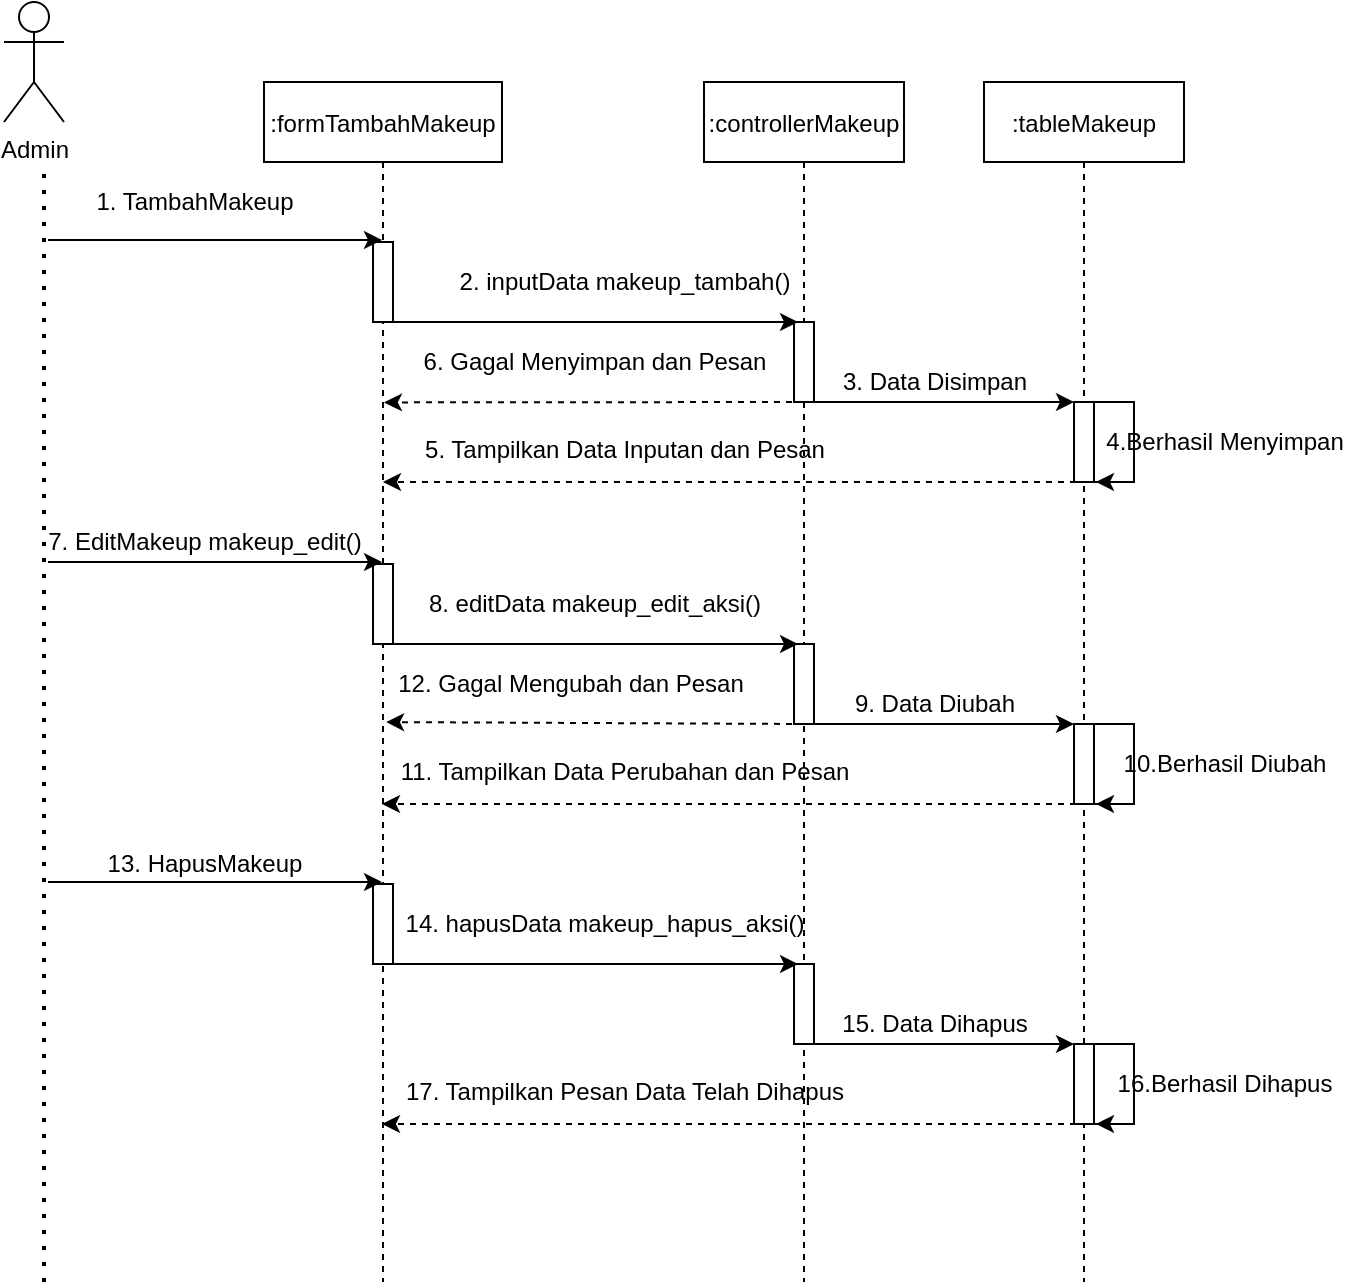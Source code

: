 <mxfile version="13.6.9" type="device"><diagram id="kgpKYQtTHZ0yAKxKKP6v" name="Page-1"><mxGraphModel dx="1422" dy="830" grid="1" gridSize="10" guides="1" tooltips="1" connect="1" arrows="1" fold="1" page="1" pageScale="1" pageWidth="850" pageHeight="1100" math="0" shadow="0"><root><mxCell id="0"/><mxCell id="1" parent="0"/><mxCell id="3nuBFxr9cyL0pnOWT2aG-5" value=":formTambahMakeup" style="shape=umlLifeline;perimeter=lifelinePerimeter;container=1;collapsible=0;recursiveResize=0;rounded=0;shadow=0;strokeWidth=1;" parent="1" vertex="1"><mxGeometry x="270" y="80" width="119" height="600" as="geometry"/></mxCell><mxCell id="3nuBFxr9cyL0pnOWT2aG-6" value="" style="points=[];perimeter=orthogonalPerimeter;rounded=0;shadow=0;strokeWidth=1;" parent="3nuBFxr9cyL0pnOWT2aG-5" vertex="1"><mxGeometry x="54.5" y="80" width="10" height="40" as="geometry"/></mxCell><mxCell id="rht58CYH5kIRRmQ7uACK-1" value="" style="endArrow=classic;html=1;" parent="1" target="3nuBFxr9cyL0pnOWT2aG-5" edge="1"><mxGeometry width="50" height="50" relative="1" as="geometry"><mxPoint x="162" y="159" as="sourcePoint"/><mxPoint x="220" y="110" as="targetPoint"/></mxGeometry></mxCell><mxCell id="rht58CYH5kIRRmQ7uACK-2" value="1. TambahMakeup" style="text;html=1;align=center;verticalAlign=middle;resizable=0;points=[];autosize=1;" parent="1" vertex="1"><mxGeometry x="175" y="130" width="120" height="20" as="geometry"/></mxCell><mxCell id="rht58CYH5kIRRmQ7uACK-3" value=":controllerMakeup" style="shape=umlLifeline;perimeter=lifelinePerimeter;container=1;collapsible=0;recursiveResize=0;rounded=0;shadow=0;strokeWidth=1;" parent="1" vertex="1"><mxGeometry x="490" y="80" width="100" height="600" as="geometry"/></mxCell><mxCell id="rht58CYH5kIRRmQ7uACK-4" value="" style="points=[];perimeter=orthogonalPerimeter;rounded=0;shadow=0;strokeWidth=1;" parent="rht58CYH5kIRRmQ7uACK-3" vertex="1"><mxGeometry x="45" y="120" width="10" height="40" as="geometry"/></mxCell><mxCell id="rht58CYH5kIRRmQ7uACK-6" value="2. inputData makeup_tambah()" style="text;html=1;align=center;verticalAlign=middle;resizable=0;points=[];autosize=1;" parent="1" vertex="1"><mxGeometry x="355" y="170" width="190" height="20" as="geometry"/></mxCell><mxCell id="rht58CYH5kIRRmQ7uACK-15" value=":tableMakeup" style="shape=umlLifeline;perimeter=lifelinePerimeter;container=1;collapsible=0;recursiveResize=0;rounded=0;shadow=0;strokeWidth=1;" parent="1" vertex="1"><mxGeometry x="630" y="80" width="100" height="600" as="geometry"/></mxCell><mxCell id="rht58CYH5kIRRmQ7uACK-16" value="" style="points=[];perimeter=orthogonalPerimeter;rounded=0;shadow=0;strokeWidth=1;" parent="rht58CYH5kIRRmQ7uACK-15" vertex="1"><mxGeometry x="45" y="160" width="10" height="40" as="geometry"/></mxCell><mxCell id="_iQaHEXOeRymSMhQPloX-5" style="edgeStyle=orthogonalEdgeStyle;rounded=0;orthogonalLoop=1;jettySize=auto;html=1;entryX=1.1;entryY=1;entryDx=0;entryDy=0;entryPerimeter=0;" parent="rht58CYH5kIRRmQ7uACK-15" source="rht58CYH5kIRRmQ7uACK-16" target="rht58CYH5kIRRmQ7uACK-16" edge="1"><mxGeometry relative="1" as="geometry"><Array as="points"><mxPoint x="75" y="160"/><mxPoint x="75" y="200"/></Array></mxGeometry></mxCell><mxCell id="rht58CYH5kIRRmQ7uACK-33" value="" style="endArrow=classic;html=1;" parent="1" target="rht58CYH5kIRRmQ7uACK-16" edge="1"><mxGeometry width="50" height="50" relative="1" as="geometry"><mxPoint x="540" y="240" as="sourcePoint"/><mxPoint x="580" y="190" as="targetPoint"/></mxGeometry></mxCell><mxCell id="rht58CYH5kIRRmQ7uACK-38" value="Admin" style="shape=umlActor;verticalLabelPosition=bottom;verticalAlign=top;html=1;outlineConnect=0;" parent="1" vertex="1"><mxGeometry x="140" y="40" width="30" height="60" as="geometry"/></mxCell><mxCell id="rht58CYH5kIRRmQ7uACK-40" value="" style="endArrow=none;dashed=1;html=1;dashPattern=1 3;strokeWidth=2;" parent="1" edge="1"><mxGeometry width="50" height="50" relative="1" as="geometry"><mxPoint x="160" y="680" as="sourcePoint"/><mxPoint x="160" y="120" as="targetPoint"/></mxGeometry></mxCell><mxCell id="_iQaHEXOeRymSMhQPloX-1" value="" style="endArrow=classic;html=1;" parent="1" edge="1"><mxGeometry width="50" height="50" relative="1" as="geometry"><mxPoint x="334" y="200" as="sourcePoint"/><mxPoint x="537" y="200" as="targetPoint"/></mxGeometry></mxCell><mxCell id="_iQaHEXOeRymSMhQPloX-2" value="3. Data Disimpan" style="text;html=1;align=center;verticalAlign=middle;resizable=0;points=[];autosize=1;" parent="1" vertex="1"><mxGeometry x="550" y="220" width="110" height="20" as="geometry"/></mxCell><mxCell id="_iQaHEXOeRymSMhQPloX-3" value="" style="endArrow=classic;html=1;dashed=1;" parent="1" target="3nuBFxr9cyL0pnOWT2aG-5" edge="1"><mxGeometry width="50" height="50" relative="1" as="geometry"><mxPoint x="700" y="280" as="sourcePoint"/><mxPoint x="350" y="280" as="targetPoint"/></mxGeometry></mxCell><mxCell id="_iQaHEXOeRymSMhQPloX-4" value="5. Tampilkan Data Inputan dan Pesan" style="text;html=1;align=center;verticalAlign=middle;resizable=0;points=[];autosize=1;" parent="1" vertex="1"><mxGeometry x="340" y="254" width="220" height="20" as="geometry"/></mxCell><mxCell id="_iQaHEXOeRymSMhQPloX-6" value="4.Berhasil Menyimpan" style="text;html=1;align=center;verticalAlign=middle;resizable=0;points=[];autosize=1;" parent="1" vertex="1"><mxGeometry x="680" y="250" width="140" height="20" as="geometry"/></mxCell><mxCell id="_iQaHEXOeRymSMhQPloX-7" value="" style="endArrow=classic;html=1;dashed=1;entryX=0.504;entryY=0.267;entryDx=0;entryDy=0;entryPerimeter=0;" parent="1" target="3nuBFxr9cyL0pnOWT2aG-5" edge="1"><mxGeometry width="50" height="50" relative="1" as="geometry"><mxPoint x="540" y="240" as="sourcePoint"/><mxPoint x="350" y="240" as="targetPoint"/></mxGeometry></mxCell><mxCell id="_iQaHEXOeRymSMhQPloX-8" value="6. Gagal Menyimpan dan Pesan" style="text;html=1;align=center;verticalAlign=middle;resizable=0;points=[];autosize=1;" parent="1" vertex="1"><mxGeometry x="340" y="210" width="190" height="20" as="geometry"/></mxCell><mxCell id="ZnluEK-ntJVXPrBnzGB4-1" value="" style="points=[];perimeter=orthogonalPerimeter;rounded=0;shadow=0;strokeWidth=1;" vertex="1" parent="1"><mxGeometry x="324.5" y="321" width="10" height="40" as="geometry"/></mxCell><mxCell id="ZnluEK-ntJVXPrBnzGB4-2" value="" style="endArrow=classic;html=1;" edge="1" parent="1"><mxGeometry width="50" height="50" relative="1" as="geometry"><mxPoint x="162" y="320" as="sourcePoint"/><mxPoint x="329" y="320" as="targetPoint"/></mxGeometry></mxCell><mxCell id="ZnluEK-ntJVXPrBnzGB4-3" value="" style="points=[];perimeter=orthogonalPerimeter;rounded=0;shadow=0;strokeWidth=1;" vertex="1" parent="1"><mxGeometry x="535" y="361" width="10" height="40" as="geometry"/></mxCell><mxCell id="ZnluEK-ntJVXPrBnzGB4-4" value="8. editData makeup_edit_aksi()" style="text;html=1;align=center;verticalAlign=middle;resizable=0;points=[];autosize=1;" vertex="1" parent="1"><mxGeometry x="340" y="331" width="190" height="20" as="geometry"/></mxCell><mxCell id="ZnluEK-ntJVXPrBnzGB4-5" value="" style="points=[];perimeter=orthogonalPerimeter;rounded=0;shadow=0;strokeWidth=1;" vertex="1" parent="1"><mxGeometry x="675" y="401" width="10" height="40" as="geometry"/></mxCell><mxCell id="ZnluEK-ntJVXPrBnzGB4-6" style="edgeStyle=orthogonalEdgeStyle;rounded=0;orthogonalLoop=1;jettySize=auto;html=1;entryX=1.1;entryY=1;entryDx=0;entryDy=0;entryPerimeter=0;" edge="1" parent="1" source="ZnluEK-ntJVXPrBnzGB4-5" target="ZnluEK-ntJVXPrBnzGB4-5"><mxGeometry relative="1" as="geometry"><Array as="points"><mxPoint x="705" y="401"/><mxPoint x="705" y="441"/></Array></mxGeometry></mxCell><mxCell id="ZnluEK-ntJVXPrBnzGB4-7" value="" style="endArrow=classic;html=1;" edge="1" parent="1" target="ZnluEK-ntJVXPrBnzGB4-5"><mxGeometry width="50" height="50" relative="1" as="geometry"><mxPoint x="540" y="401" as="sourcePoint"/><mxPoint x="580" y="351" as="targetPoint"/></mxGeometry></mxCell><mxCell id="ZnluEK-ntJVXPrBnzGB4-8" value="" style="endArrow=classic;html=1;" edge="1" parent="1"><mxGeometry width="50" height="50" relative="1" as="geometry"><mxPoint x="334" y="361" as="sourcePoint"/><mxPoint x="537" y="361" as="targetPoint"/></mxGeometry></mxCell><mxCell id="ZnluEK-ntJVXPrBnzGB4-9" value="9. Data Diubah" style="text;html=1;align=center;verticalAlign=middle;resizable=0;points=[];autosize=1;" vertex="1" parent="1"><mxGeometry x="555" y="381" width="100" height="20" as="geometry"/></mxCell><mxCell id="ZnluEK-ntJVXPrBnzGB4-10" value="" style="endArrow=classic;html=1;dashed=1;" edge="1" parent="1"><mxGeometry width="50" height="50" relative="1" as="geometry"><mxPoint x="700" y="441" as="sourcePoint"/><mxPoint x="329" y="441" as="targetPoint"/></mxGeometry></mxCell><mxCell id="ZnluEK-ntJVXPrBnzGB4-11" value="11. Tampilkan Data Perubahan dan Pesan" style="text;html=1;align=center;verticalAlign=middle;resizable=0;points=[];autosize=1;" vertex="1" parent="1"><mxGeometry x="325" y="415" width="250" height="20" as="geometry"/></mxCell><mxCell id="ZnluEK-ntJVXPrBnzGB4-12" value="10.Berhasil Diubah" style="text;html=1;align=center;verticalAlign=middle;resizable=0;points=[];autosize=1;" vertex="1" parent="1"><mxGeometry x="690" y="411" width="120" height="20" as="geometry"/></mxCell><mxCell id="ZnluEK-ntJVXPrBnzGB4-13" value="" style="endArrow=classic;html=1;dashed=1;entryX=0.513;entryY=0.568;entryDx=0;entryDy=0;entryPerimeter=0;" edge="1" parent="1"><mxGeometry width="50" height="50" relative="1" as="geometry"><mxPoint x="540" y="401" as="sourcePoint"/><mxPoint x="331.047" y="400.04" as="targetPoint"/></mxGeometry></mxCell><mxCell id="ZnluEK-ntJVXPrBnzGB4-14" value="12. Gagal Mengubah dan Pesan" style="text;html=1;align=center;verticalAlign=middle;resizable=0;points=[];autosize=1;" vertex="1" parent="1"><mxGeometry x="327.5" y="371" width="190" height="20" as="geometry"/></mxCell><mxCell id="ZnluEK-ntJVXPrBnzGB4-15" value="7. EditMakeup makeup_edit()" style="text;html=1;align=center;verticalAlign=middle;resizable=0;points=[];autosize=1;" vertex="1" parent="1"><mxGeometry x="150" y="300" width="180" height="20" as="geometry"/></mxCell><mxCell id="ZnluEK-ntJVXPrBnzGB4-16" value="" style="points=[];perimeter=orthogonalPerimeter;rounded=0;shadow=0;strokeWidth=1;" vertex="1" parent="1"><mxGeometry x="324.5" y="481" width="10" height="40" as="geometry"/></mxCell><mxCell id="ZnluEK-ntJVXPrBnzGB4-17" value="" style="endArrow=classic;html=1;" edge="1" parent="1"><mxGeometry width="50" height="50" relative="1" as="geometry"><mxPoint x="162" y="480" as="sourcePoint"/><mxPoint x="329" y="480" as="targetPoint"/></mxGeometry></mxCell><mxCell id="ZnluEK-ntJVXPrBnzGB4-18" value="" style="points=[];perimeter=orthogonalPerimeter;rounded=0;shadow=0;strokeWidth=1;" vertex="1" parent="1"><mxGeometry x="535" y="521" width="10" height="40" as="geometry"/></mxCell><mxCell id="ZnluEK-ntJVXPrBnzGB4-19" value="14. hapusData makeup_hapus_aksi()" style="text;html=1;align=center;verticalAlign=middle;resizable=0;points=[];autosize=1;" vertex="1" parent="1"><mxGeometry x="330" y="491" width="220" height="20" as="geometry"/></mxCell><mxCell id="ZnluEK-ntJVXPrBnzGB4-20" value="" style="points=[];perimeter=orthogonalPerimeter;rounded=0;shadow=0;strokeWidth=1;" vertex="1" parent="1"><mxGeometry x="675" y="561" width="10" height="40" as="geometry"/></mxCell><mxCell id="ZnluEK-ntJVXPrBnzGB4-21" style="edgeStyle=orthogonalEdgeStyle;rounded=0;orthogonalLoop=1;jettySize=auto;html=1;entryX=1.1;entryY=1;entryDx=0;entryDy=0;entryPerimeter=0;" edge="1" parent="1" source="ZnluEK-ntJVXPrBnzGB4-20" target="ZnluEK-ntJVXPrBnzGB4-20"><mxGeometry relative="1" as="geometry"><Array as="points"><mxPoint x="705" y="561"/><mxPoint x="705" y="601"/></Array></mxGeometry></mxCell><mxCell id="ZnluEK-ntJVXPrBnzGB4-22" value="" style="endArrow=classic;html=1;" edge="1" parent="1" target="ZnluEK-ntJVXPrBnzGB4-20"><mxGeometry width="50" height="50" relative="1" as="geometry"><mxPoint x="540" y="561" as="sourcePoint"/><mxPoint x="580" y="511" as="targetPoint"/></mxGeometry></mxCell><mxCell id="ZnluEK-ntJVXPrBnzGB4-23" value="" style="endArrow=classic;html=1;" edge="1" parent="1"><mxGeometry width="50" height="50" relative="1" as="geometry"><mxPoint x="334" y="521" as="sourcePoint"/><mxPoint x="537" y="521" as="targetPoint"/></mxGeometry></mxCell><mxCell id="ZnluEK-ntJVXPrBnzGB4-24" value="15. Data Dihapus" style="text;html=1;align=center;verticalAlign=middle;resizable=0;points=[];autosize=1;" vertex="1" parent="1"><mxGeometry x="550" y="541" width="110" height="20" as="geometry"/></mxCell><mxCell id="ZnluEK-ntJVXPrBnzGB4-25" value="" style="endArrow=classic;html=1;dashed=1;" edge="1" parent="1"><mxGeometry width="50" height="50" relative="1" as="geometry"><mxPoint x="700" y="601" as="sourcePoint"/><mxPoint x="329" y="601" as="targetPoint"/></mxGeometry></mxCell><mxCell id="ZnluEK-ntJVXPrBnzGB4-26" value="17. Tampilkan Pesan Data Telah Dihapus" style="text;html=1;align=center;verticalAlign=middle;resizable=0;points=[];autosize=1;" vertex="1" parent="1"><mxGeometry x="330" y="575" width="240" height="20" as="geometry"/></mxCell><mxCell id="ZnluEK-ntJVXPrBnzGB4-27" value="16.Berhasil Dihapus" style="text;html=1;align=center;verticalAlign=middle;resizable=0;points=[];autosize=1;" vertex="1" parent="1"><mxGeometry x="685" y="571" width="130" height="20" as="geometry"/></mxCell><mxCell id="ZnluEK-ntJVXPrBnzGB4-30" value="13. HapusMakeup" style="text;html=1;align=center;verticalAlign=middle;resizable=0;points=[];autosize=1;" vertex="1" parent="1"><mxGeometry x="180" y="461" width="120" height="20" as="geometry"/></mxCell></root></mxGraphModel></diagram></mxfile>